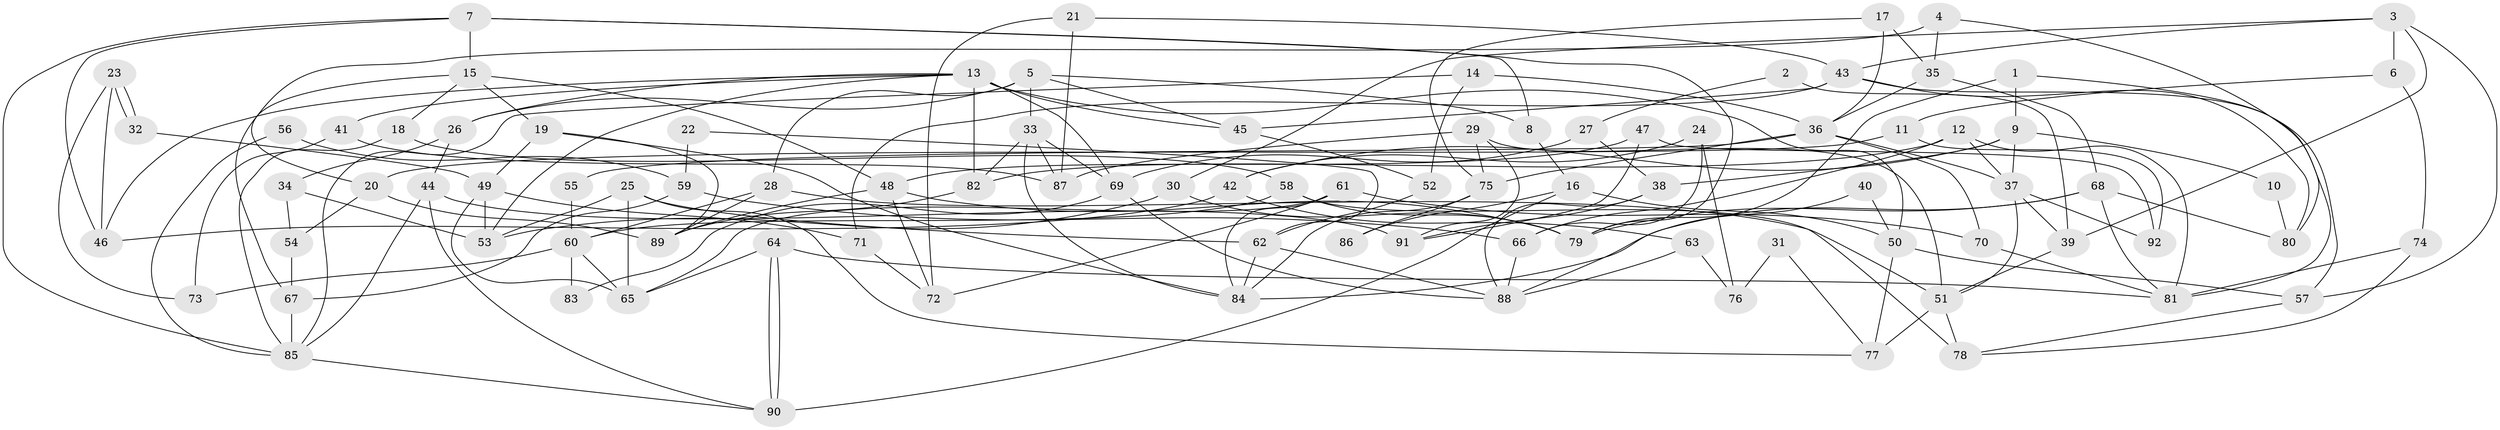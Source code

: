 // Generated by graph-tools (version 1.1) at 2025/50/03/09/25 03:50:06]
// undirected, 92 vertices, 184 edges
graph export_dot {
graph [start="1"]
  node [color=gray90,style=filled];
  1;
  2;
  3;
  4;
  5;
  6;
  7;
  8;
  9;
  10;
  11;
  12;
  13;
  14;
  15;
  16;
  17;
  18;
  19;
  20;
  21;
  22;
  23;
  24;
  25;
  26;
  27;
  28;
  29;
  30;
  31;
  32;
  33;
  34;
  35;
  36;
  37;
  38;
  39;
  40;
  41;
  42;
  43;
  44;
  45;
  46;
  47;
  48;
  49;
  50;
  51;
  52;
  53;
  54;
  55;
  56;
  57;
  58;
  59;
  60;
  61;
  62;
  63;
  64;
  65;
  66;
  67;
  68;
  69;
  70;
  71;
  72;
  73;
  74;
  75;
  76;
  77;
  78;
  79;
  80;
  81;
  82;
  83;
  84;
  85;
  86;
  87;
  88;
  89;
  90;
  91;
  92;
  1 -- 9;
  1 -- 79;
  1 -- 81;
  2 -- 39;
  2 -- 27;
  3 -- 30;
  3 -- 57;
  3 -- 6;
  3 -- 39;
  3 -- 43;
  4 -- 35;
  4 -- 20;
  4 -- 80;
  5 -- 26;
  5 -- 33;
  5 -- 8;
  5 -- 28;
  5 -- 45;
  6 -- 11;
  6 -- 74;
  7 -- 15;
  7 -- 85;
  7 -- 8;
  7 -- 46;
  7 -- 79;
  8 -- 16;
  9 -- 37;
  9 -- 38;
  9 -- 10;
  9 -- 42;
  10 -- 80;
  11 -- 92;
  11 -- 20;
  12 -- 37;
  12 -- 81;
  12 -- 66;
  12 -- 82;
  13 -- 82;
  13 -- 45;
  13 -- 26;
  13 -- 41;
  13 -- 46;
  13 -- 50;
  13 -- 53;
  13 -- 69;
  14 -- 36;
  14 -- 52;
  14 -- 85;
  15 -- 18;
  15 -- 19;
  15 -- 48;
  15 -- 67;
  16 -- 50;
  16 -- 86;
  16 -- 90;
  17 -- 35;
  17 -- 36;
  17 -- 75;
  18 -- 58;
  18 -- 85;
  19 -- 84;
  19 -- 89;
  19 -- 49;
  20 -- 54;
  20 -- 89;
  21 -- 43;
  21 -- 72;
  21 -- 87;
  22 -- 59;
  22 -- 62;
  23 -- 46;
  23 -- 32;
  23 -- 32;
  23 -- 73;
  24 -- 66;
  24 -- 42;
  24 -- 76;
  25 -- 65;
  25 -- 53;
  25 -- 62;
  25 -- 77;
  26 -- 44;
  26 -- 34;
  27 -- 69;
  27 -- 38;
  28 -- 60;
  28 -- 51;
  28 -- 89;
  29 -- 51;
  29 -- 75;
  29 -- 87;
  29 -- 91;
  30 -- 53;
  30 -- 79;
  31 -- 76;
  31 -- 77;
  32 -- 49;
  33 -- 82;
  33 -- 87;
  33 -- 69;
  33 -- 84;
  34 -- 53;
  34 -- 54;
  35 -- 68;
  35 -- 36;
  36 -- 37;
  36 -- 75;
  36 -- 55;
  36 -- 70;
  37 -- 51;
  37 -- 39;
  37 -- 92;
  38 -- 91;
  38 -- 88;
  39 -- 51;
  40 -- 88;
  40 -- 50;
  41 -- 87;
  41 -- 73;
  42 -- 46;
  42 -- 63;
  43 -- 80;
  43 -- 45;
  43 -- 57;
  43 -- 71;
  44 -- 85;
  44 -- 90;
  44 -- 91;
  45 -- 52;
  47 -- 48;
  47 -- 91;
  47 -- 92;
  48 -- 72;
  48 -- 79;
  48 -- 89;
  49 -- 65;
  49 -- 53;
  49 -- 71;
  50 -- 57;
  50 -- 77;
  51 -- 77;
  51 -- 78;
  52 -- 62;
  54 -- 67;
  55 -- 60;
  56 -- 59;
  56 -- 85;
  57 -- 78;
  58 -- 60;
  58 -- 79;
  58 -- 78;
  59 -- 67;
  59 -- 66;
  60 -- 65;
  60 -- 73;
  60 -- 83;
  61 -- 70;
  61 -- 84;
  61 -- 65;
  61 -- 72;
  62 -- 84;
  62 -- 88;
  63 -- 88;
  63 -- 76;
  64 -- 81;
  64 -- 90;
  64 -- 90;
  64 -- 65;
  66 -- 88;
  67 -- 85;
  68 -- 81;
  68 -- 79;
  68 -- 80;
  68 -- 84;
  69 -- 83;
  69 -- 88;
  70 -- 81;
  71 -- 72;
  74 -- 78;
  74 -- 81;
  75 -- 84;
  75 -- 86;
  82 -- 89;
  85 -- 90;
}
